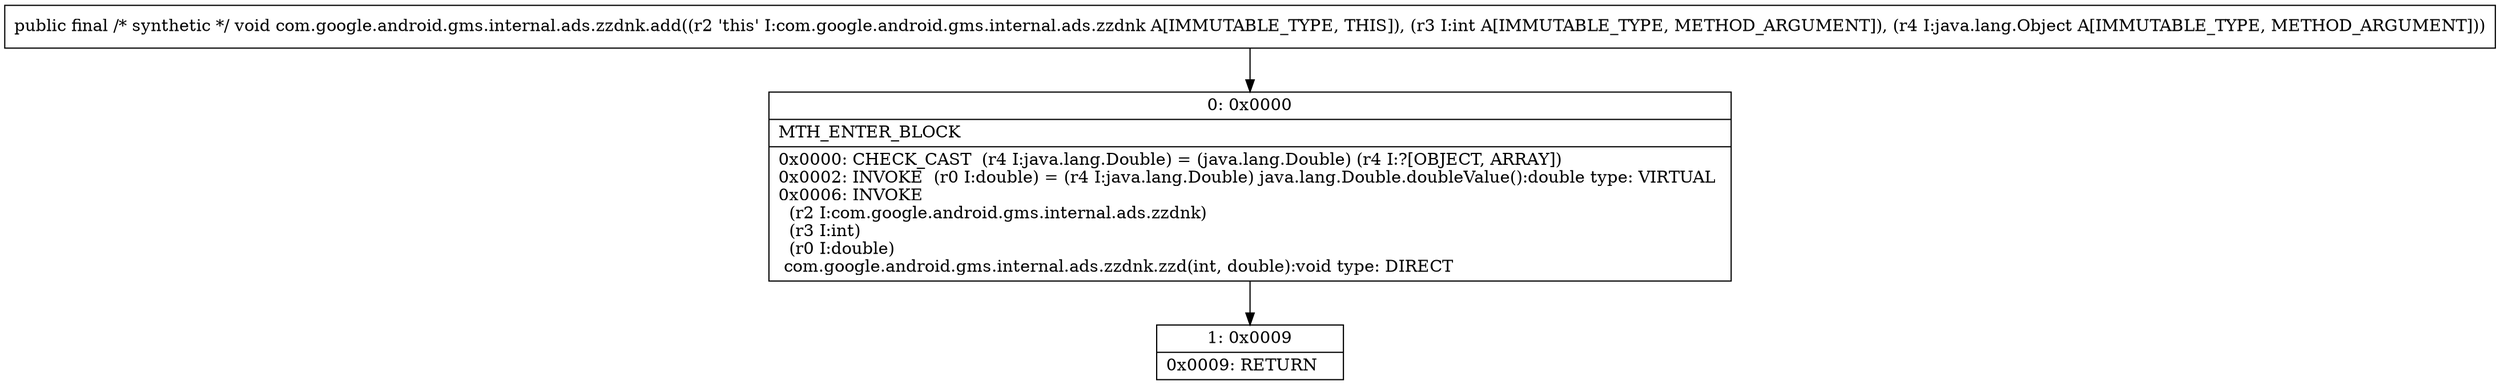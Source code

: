 digraph "CFG forcom.google.android.gms.internal.ads.zzdnk.add(ILjava\/lang\/Object;)V" {
Node_0 [shape=record,label="{0\:\ 0x0000|MTH_ENTER_BLOCK\l|0x0000: CHECK_CAST  (r4 I:java.lang.Double) = (java.lang.Double) (r4 I:?[OBJECT, ARRAY]) \l0x0002: INVOKE  (r0 I:double) = (r4 I:java.lang.Double) java.lang.Double.doubleValue():double type: VIRTUAL \l0x0006: INVOKE  \l  (r2 I:com.google.android.gms.internal.ads.zzdnk)\l  (r3 I:int)\l  (r0 I:double)\l com.google.android.gms.internal.ads.zzdnk.zzd(int, double):void type: DIRECT \l}"];
Node_1 [shape=record,label="{1\:\ 0x0009|0x0009: RETURN   \l}"];
MethodNode[shape=record,label="{public final \/* synthetic *\/ void com.google.android.gms.internal.ads.zzdnk.add((r2 'this' I:com.google.android.gms.internal.ads.zzdnk A[IMMUTABLE_TYPE, THIS]), (r3 I:int A[IMMUTABLE_TYPE, METHOD_ARGUMENT]), (r4 I:java.lang.Object A[IMMUTABLE_TYPE, METHOD_ARGUMENT])) }"];
MethodNode -> Node_0;
Node_0 -> Node_1;
}

